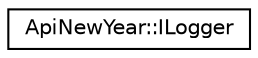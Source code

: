 digraph "Graphical Class Hierarchy"
{
  edge [fontname="Helvetica",fontsize="10",labelfontname="Helvetica",labelfontsize="10"];
  node [fontname="Helvetica",fontsize="10",shape=record];
  rankdir="LR";
  Node1 [label="ApiNewYear::ILogger",height=0.2,width=0.4,color="black", fillcolor="white", style="filled",URL="$class_api_new_year_1_1_i_logger.html",tooltip="Base class representing access to the server Logger. "];
}
